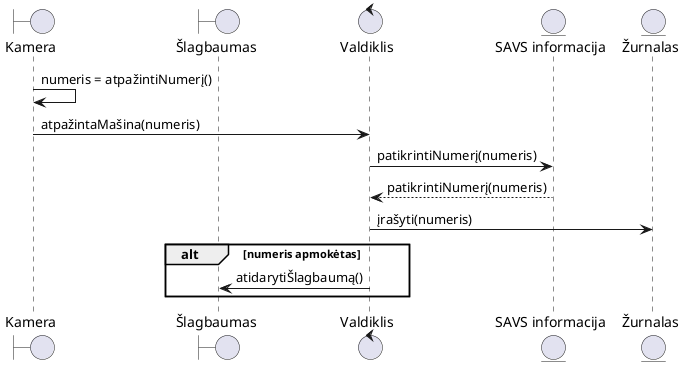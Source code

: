 @startuml

boundary Kamera
boundary Šlagbaumas
control Valdiklis
entity "SAVS informacija" as SAVSInformacija
entity Žurnalas

Kamera -> Kamera: numeris = atpažintiNumerį()
Kamera -> Valdiklis: atpažintaMašina(numeris)
Valdiklis -> SAVSInformacija: patikrintiNumerį(numeris)
Valdiklis <-- SAVSInformacija: patikrintiNumerį(numeris)
Valdiklis -> Žurnalas: įrašyti(numeris)
alt numeris apmokėtas
Valdiklis -> Šlagbaumas: atidarytiŠlagbaumą()
end

@enduml
